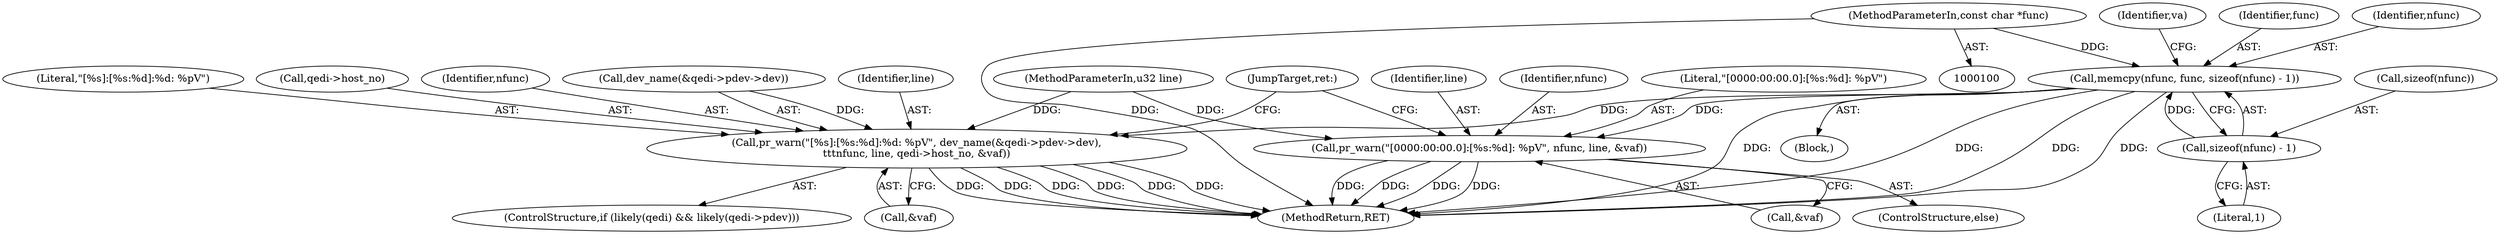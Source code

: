digraph "1_linux_c09581a52765a85f19fc35340127396d5e3379cc_2@API" {
"1000114" [label="(Call,memcpy(nfunc, func, sizeof(nfunc) - 1))"];
"1000102" [label="(MethodParameterIn,const char *func)"];
"1000117" [label="(Call,sizeof(nfunc) - 1)"];
"1000149" [label="(Call,pr_warn(\"[%s]:[%s:%d]:%d: %pV\", dev_name(&qedi->pdev->dev),\n\t\t\tnfunc, line, qedi->host_no, &vaf))"];
"1000166" [label="(Call,pr_warn(\"[0000:00:00.0]:[%s:%d]: %pV\", nfunc, line, &vaf))"];
"1000166" [label="(Call,pr_warn(\"[0000:00:00.0]:[%s:%d]: %pV\", nfunc, line, &vaf))"];
"1000160" [label="(Call,qedi->host_no)"];
"1000150" [label="(Literal,\"[%s]:[%s:%d]:%d: %pV\")"];
"1000103" [label="(MethodParameterIn,u32 line)"];
"1000116" [label="(Identifier,func)"];
"1000163" [label="(Call,&vaf)"];
"1000158" [label="(Identifier,nfunc)"];
"1000115" [label="(Identifier,nfunc)"];
"1000175" [label="(MethodReturn,RET)"];
"1000122" [label="(Identifier,va)"];
"1000169" [label="(Identifier,line)"];
"1000170" [label="(Call,&vaf)"];
"1000165" [label="(ControlStructure,else)"];
"1000168" [label="(Identifier,nfunc)"];
"1000167" [label="(Literal,\"[0000:00:00.0]:[%s:%d]: %pV\")"];
"1000159" [label="(Identifier,line)"];
"1000149" [label="(Call,pr_warn(\"[%s]:[%s:%d]:%d: %pV\", dev_name(&qedi->pdev->dev),\n\t\t\tnfunc, line, qedi->host_no, &vaf))"];
"1000102" [label="(MethodParameterIn,const char *func)"];
"1000172" [label="(JumpTarget,ret:)"];
"1000141" [label="(ControlStructure,if (likely(qedi) && likely(qedi->pdev)))"];
"1000114" [label="(Call,memcpy(nfunc, func, sizeof(nfunc) - 1))"];
"1000151" [label="(Call,dev_name(&qedi->pdev->dev))"];
"1000105" [label="(Block,)"];
"1000120" [label="(Literal,1)"];
"1000118" [label="(Call,sizeof(nfunc))"];
"1000117" [label="(Call,sizeof(nfunc) - 1)"];
"1000114" -> "1000105"  [label="AST: "];
"1000114" -> "1000117"  [label="CFG: "];
"1000115" -> "1000114"  [label="AST: "];
"1000116" -> "1000114"  [label="AST: "];
"1000117" -> "1000114"  [label="AST: "];
"1000122" -> "1000114"  [label="CFG: "];
"1000114" -> "1000175"  [label="DDG: "];
"1000114" -> "1000175"  [label="DDG: "];
"1000114" -> "1000175"  [label="DDG: "];
"1000114" -> "1000175"  [label="DDG: "];
"1000102" -> "1000114"  [label="DDG: "];
"1000117" -> "1000114"  [label="DDG: "];
"1000114" -> "1000149"  [label="DDG: "];
"1000114" -> "1000166"  [label="DDG: "];
"1000102" -> "1000100"  [label="AST: "];
"1000102" -> "1000175"  [label="DDG: "];
"1000117" -> "1000120"  [label="CFG: "];
"1000118" -> "1000117"  [label="AST: "];
"1000120" -> "1000117"  [label="AST: "];
"1000149" -> "1000141"  [label="AST: "];
"1000149" -> "1000163"  [label="CFG: "];
"1000150" -> "1000149"  [label="AST: "];
"1000151" -> "1000149"  [label="AST: "];
"1000158" -> "1000149"  [label="AST: "];
"1000159" -> "1000149"  [label="AST: "];
"1000160" -> "1000149"  [label="AST: "];
"1000163" -> "1000149"  [label="AST: "];
"1000172" -> "1000149"  [label="CFG: "];
"1000149" -> "1000175"  [label="DDG: "];
"1000149" -> "1000175"  [label="DDG: "];
"1000149" -> "1000175"  [label="DDG: "];
"1000149" -> "1000175"  [label="DDG: "];
"1000149" -> "1000175"  [label="DDG: "];
"1000149" -> "1000175"  [label="DDG: "];
"1000151" -> "1000149"  [label="DDG: "];
"1000103" -> "1000149"  [label="DDG: "];
"1000166" -> "1000165"  [label="AST: "];
"1000166" -> "1000170"  [label="CFG: "];
"1000167" -> "1000166"  [label="AST: "];
"1000168" -> "1000166"  [label="AST: "];
"1000169" -> "1000166"  [label="AST: "];
"1000170" -> "1000166"  [label="AST: "];
"1000172" -> "1000166"  [label="CFG: "];
"1000166" -> "1000175"  [label="DDG: "];
"1000166" -> "1000175"  [label="DDG: "];
"1000166" -> "1000175"  [label="DDG: "];
"1000166" -> "1000175"  [label="DDG: "];
"1000103" -> "1000166"  [label="DDG: "];
}
